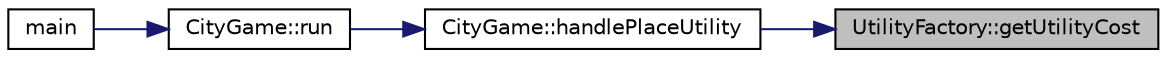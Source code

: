 digraph "UtilityFactory::getUtilityCost"
{
 // LATEX_PDF_SIZE
  edge [fontname="Helvetica",fontsize="10",labelfontname="Helvetica",labelfontsize="10"];
  node [fontname="Helvetica",fontsize="10",shape=record];
  rankdir="RL";
  Node1 [label="UtilityFactory::getUtilityCost",height=0.2,width=0.4,color="black", fillcolor="grey75", style="filled", fontcolor="black",tooltip="Gets the cost of the utility based on its numeric type."];
  Node1 -> Node2 [dir="back",color="midnightblue",fontsize="10",style="solid"];
  Node2 [label="CityGame::handlePlaceUtility",height=0.2,width=0.4,color="black", fillcolor="white", style="filled",URL="$classCityGame.html#ab3ae97e4d2c87052b1a0635d5a2bcb77",tooltip=" "];
  Node2 -> Node3 [dir="back",color="midnightblue",fontsize="10",style="solid"];
  Node3 [label="CityGame::run",height=0.2,width=0.4,color="black", fillcolor="white", style="filled",URL="$classCityGame.html#ad26bc885078e071e3ad2b40787fcca18",tooltip=" "];
  Node3 -> Node4 [dir="back",color="midnightblue",fontsize="10",style="solid"];
  Node4 [label="main",height=0.2,width=0.4,color="black", fillcolor="white", style="filled",URL="$main_8cpp.html#ae66f6b31b5ad750f1fe042a706a4e3d4",tooltip=" "];
}
